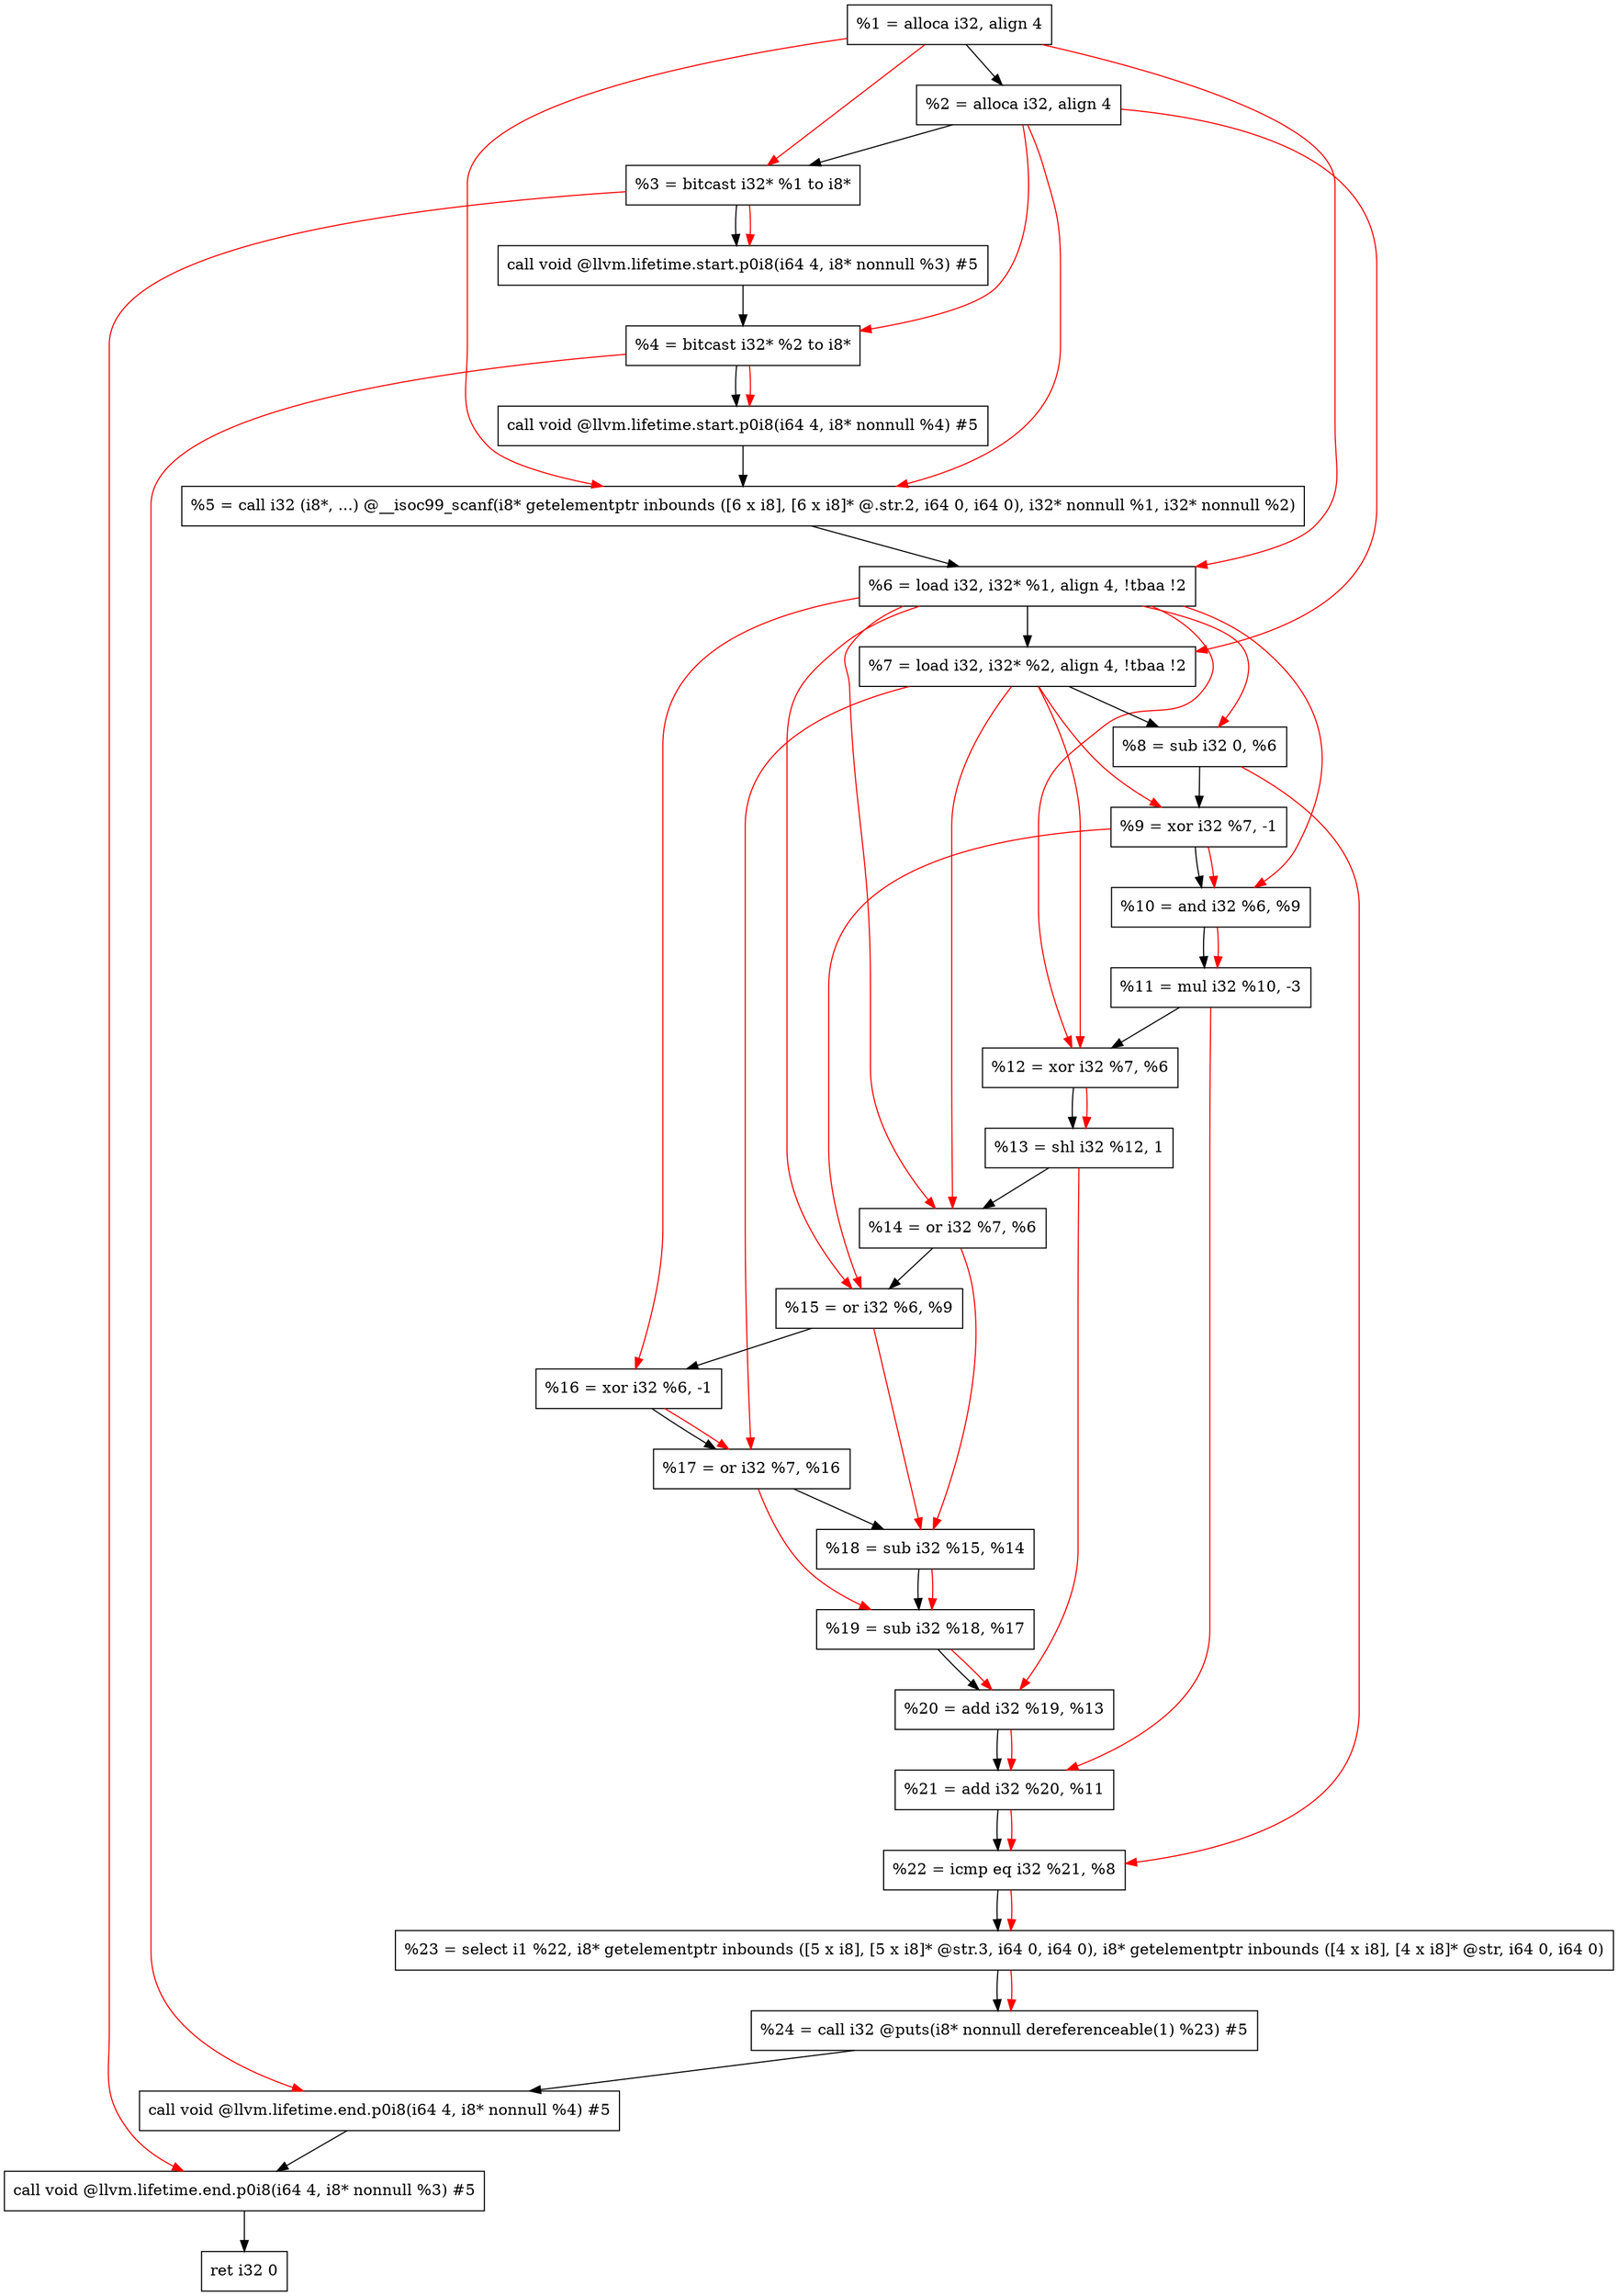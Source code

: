 digraph "DFG for'main' function" {
	Node0x731758[shape=record, label="  %1 = alloca i32, align 4"];
	Node0x7317d8[shape=record, label="  %2 = alloca i32, align 4"];
	Node0x731868[shape=record, label="  %3 = bitcast i32* %1 to i8*"];
	Node0x731cc8[shape=record, label="  call void @llvm.lifetime.start.p0i8(i64 4, i8* nonnull %3) #5"];
	Node0x731da8[shape=record, label="  %4 = bitcast i32* %2 to i8*"];
	Node0x731ec8[shape=record, label="  call void @llvm.lifetime.start.p0i8(i64 4, i8* nonnull %4) #5"];
	Node0x732100[shape=record, label="  %5 = call i32 (i8*, ...) @__isoc99_scanf(i8* getelementptr inbounds ([6 x i8], [6 x i8]* @.str.2, i64 0, i64 0), i32* nonnull %1, i32* nonnull %2)"];
	Node0x7321b8[shape=record, label="  %6 = load i32, i32* %1, align 4, !tbaa !2"];
	Node0x733128[shape=record, label="  %7 = load i32, i32* %2, align 4, !tbaa !2"];
	Node0x7337b0[shape=record, label="  %8 = sub i32 0, %6"];
	Node0x733820[shape=record, label="  %9 = xor i32 %7, -1"];
	Node0x733890[shape=record, label="  %10 = and i32 %6, %9"];
	Node0x733900[shape=record, label="  %11 = mul i32 %10, -3"];
	Node0x733970[shape=record, label="  %12 = xor i32 %7, %6"];
	Node0x7339e0[shape=record, label="  %13 = shl i32 %12, 1"];
	Node0x733a50[shape=record, label="  %14 = or i32 %7, %6"];
	Node0x733ac0[shape=record, label="  %15 = or i32 %6, %9"];
	Node0x733b30[shape=record, label="  %16 = xor i32 %6, -1"];
	Node0x733ba0[shape=record, label="  %17 = or i32 %7, %16"];
	Node0x733c10[shape=record, label="  %18 = sub i32 %15, %14"];
	Node0x733c80[shape=record, label="  %19 = sub i32 %18, %17"];
	Node0x733cf0[shape=record, label="  %20 = add i32 %19, %13"];
	Node0x733d60[shape=record, label="  %21 = add i32 %20, %11"];
	Node0x733dd0[shape=record, label="  %22 = icmp eq i32 %21, %8"];
	Node0x6d29d8[shape=record, label="  %23 = select i1 %22, i8* getelementptr inbounds ([5 x i8], [5 x i8]* @str.3, i64 0, i64 0), i8* getelementptr inbounds ([4 x i8], [4 x i8]* @str, i64 0, i64 0)"];
	Node0x733e60[shape=record, label="  %24 = call i32 @puts(i8* nonnull dereferenceable(1) %23) #5"];
	Node0x7340b8[shape=record, label="  call void @llvm.lifetime.end.p0i8(i64 4, i8* nonnull %4) #5"];
	Node0x734218[shape=record, label="  call void @llvm.lifetime.end.p0i8(i64 4, i8* nonnull %3) #5"];
	Node0x7342d8[shape=record, label="  ret i32 0"];
	Node0x731758 -> Node0x7317d8;
	Node0x7317d8 -> Node0x731868;
	Node0x731868 -> Node0x731cc8;
	Node0x731cc8 -> Node0x731da8;
	Node0x731da8 -> Node0x731ec8;
	Node0x731ec8 -> Node0x732100;
	Node0x732100 -> Node0x7321b8;
	Node0x7321b8 -> Node0x733128;
	Node0x733128 -> Node0x7337b0;
	Node0x7337b0 -> Node0x733820;
	Node0x733820 -> Node0x733890;
	Node0x733890 -> Node0x733900;
	Node0x733900 -> Node0x733970;
	Node0x733970 -> Node0x7339e0;
	Node0x7339e0 -> Node0x733a50;
	Node0x733a50 -> Node0x733ac0;
	Node0x733ac0 -> Node0x733b30;
	Node0x733b30 -> Node0x733ba0;
	Node0x733ba0 -> Node0x733c10;
	Node0x733c10 -> Node0x733c80;
	Node0x733c80 -> Node0x733cf0;
	Node0x733cf0 -> Node0x733d60;
	Node0x733d60 -> Node0x733dd0;
	Node0x733dd0 -> Node0x6d29d8;
	Node0x6d29d8 -> Node0x733e60;
	Node0x733e60 -> Node0x7340b8;
	Node0x7340b8 -> Node0x734218;
	Node0x734218 -> Node0x7342d8;
edge [color=red]
	Node0x731758 -> Node0x731868;
	Node0x731868 -> Node0x731cc8;
	Node0x7317d8 -> Node0x731da8;
	Node0x731da8 -> Node0x731ec8;
	Node0x731758 -> Node0x732100;
	Node0x7317d8 -> Node0x732100;
	Node0x731758 -> Node0x7321b8;
	Node0x7317d8 -> Node0x733128;
	Node0x7321b8 -> Node0x7337b0;
	Node0x733128 -> Node0x733820;
	Node0x7321b8 -> Node0x733890;
	Node0x733820 -> Node0x733890;
	Node0x733890 -> Node0x733900;
	Node0x733128 -> Node0x733970;
	Node0x7321b8 -> Node0x733970;
	Node0x733970 -> Node0x7339e0;
	Node0x733128 -> Node0x733a50;
	Node0x7321b8 -> Node0x733a50;
	Node0x7321b8 -> Node0x733ac0;
	Node0x733820 -> Node0x733ac0;
	Node0x7321b8 -> Node0x733b30;
	Node0x733128 -> Node0x733ba0;
	Node0x733b30 -> Node0x733ba0;
	Node0x733ac0 -> Node0x733c10;
	Node0x733a50 -> Node0x733c10;
	Node0x733c10 -> Node0x733c80;
	Node0x733ba0 -> Node0x733c80;
	Node0x733c80 -> Node0x733cf0;
	Node0x7339e0 -> Node0x733cf0;
	Node0x733cf0 -> Node0x733d60;
	Node0x733900 -> Node0x733d60;
	Node0x733d60 -> Node0x733dd0;
	Node0x7337b0 -> Node0x733dd0;
	Node0x733dd0 -> Node0x6d29d8;
	Node0x6d29d8 -> Node0x733e60;
	Node0x731da8 -> Node0x7340b8;
	Node0x731868 -> Node0x734218;
}
